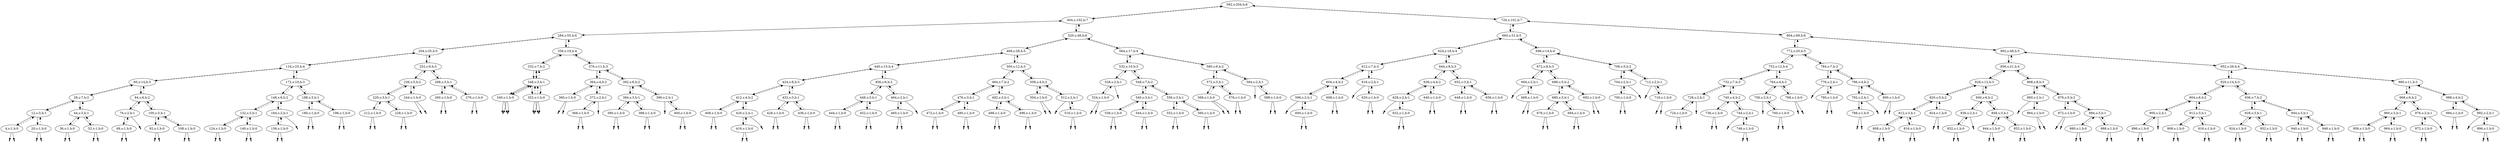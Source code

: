 digraph Blahblah{
{rank = same ; "592"};
nulll4 [shape=point];
4 -> nulll4;
4[label="4,s:1,h:0"];
4 -> 12[style=dashed];
nullr4 [shape=point];
4 -> nullr4;
12 -> 4;
12[label="12,s:3,h:1"];
12 -> 28[style=dashed];
nulll20 [shape=point];
20 -> nulll20;
20[label="20,s:1,h:0"];
20 -> 12[style=dashed];
nullr20 [shape=point];
20 -> nullr20;
12 -> 20;
28 -> 12;
28[label="28,s:7,h:2"];
28 -> 60[style=dashed];
nulll36 [shape=point];
36 -> nulll36;
36[label="36,s:1,h:0"];
36 -> 44[style=dashed];
nullr36 [shape=point];
36 -> nullr36;
44 -> 36;
44[label="44,s:3,h:1"];
44 -> 28[style=dashed];
nulll52 [shape=point];
52 -> nulll52;
52[label="52,s:1,h:0"];
52 -> 44[style=dashed];
nullr52 [shape=point];
52 -> nullr52;
44 -> 52;
28 -> 44;
60 -> 28;
60[label="60,s:14,h:3"];
60 -> 116[style=dashed];
nulll68 [shape=point];
68 -> nulll68;
68[label="68,s:1,h:0"];
68 -> 76[style=dashed];
nullr68 [shape=point];
68 -> nullr68;
76 -> 68;
76[label="76,s:2,h:1"];
76 -> 84[style=dashed];
nullr76 [shape=point];
76 -> nullr76;
84 -> 76;
84[label="84,s:6,h:2"];
84 -> 60[style=dashed];
nulll92 [shape=point];
92 -> nulll92;
92[label="92,s:1,h:0"];
92 -> 100[style=dashed];
nullr92 [shape=point];
92 -> nullr92;
100 -> 92;
100[label="100,s:3,h:1"];
100 -> 84[style=dashed];
nulll108 [shape=point];
108 -> nulll108;
108[label="108,s:1,h:0"];
108 -> 100[style=dashed];
nullr108 [shape=point];
108 -> nullr108;
100 -> 108;
84 -> 100;
60 -> 84;
116 -> 60;
116[label="116,s:25,h:4"];
116 -> 204[style=dashed];
nulll124 [shape=point];
124 -> nulll124;
124[label="124,s:1,h:0"];
124 -> 132[style=dashed];
nullr124 [shape=point];
124 -> nullr124;
132 -> 124;
132[label="132,s:3,h:1"];
132 -> 148[style=dashed];
nulll140 [shape=point];
140 -> nulll140;
140[label="140,s:1,h:0"];
140 -> 132[style=dashed];
nullr140 [shape=point];
140 -> nullr140;
132 -> 140;
148 -> 132;
148[label="148,s:6,h:2"];
148 -> 172[style=dashed];
nulll156 [shape=point];
156 -> nulll156;
156[label="156,s:1,h:0"];
156 -> 164[style=dashed];
nullr156 [shape=point];
156 -> nullr156;
164 -> 156;
164[label="164,s:2,h:1"];
164 -> 148[style=dashed];
nullr164 [shape=point];
164 -> nullr164;
148 -> 164;
172 -> 148;
172[label="172,s:10,h:3"];
172 -> 116[style=dashed];
nulll180 [shape=point];
180 -> nulll180;
180[label="180,s:1,h:0"];
180 -> 188[style=dashed];
nullr180 [shape=point];
180 -> nullr180;
188 -> 180;
188[label="188,s:3,h:1"];
188 -> 172[style=dashed];
nulll196 [shape=point];
196 -> nulll196;
196[label="196,s:1,h:0"];
196 -> 188[style=dashed];
nullr196 [shape=point];
196 -> nullr196;
188 -> 196;
172 -> 188;
116 -> 172;
204 -> 116;
204[label="204,s:35,h:5"];
204 -> 284[style=dashed];
nulll212 [shape=point];
212 -> nulll212;
212[label="212,s:1,h:0"];
212 -> 220[style=dashed];
nullr212 [shape=point];
212 -> nullr212;
220 -> 212;
220[label="220,s:3,h:1"];
220 -> 236[style=dashed];
nulll228 [shape=point];
228 -> nulll228;
228[label="228,s:1,h:0"];
228 -> 220[style=dashed];
nullr228 [shape=point];
228 -> nullr228;
220 -> 228;
236 -> 220;
236[label="236,s:5,h:2"];
236 -> 252[style=dashed];
nulll244 [shape=point];
244 -> nulll244;
244[label="244,s:1,h:0"];
244 -> 236[style=dashed];
nullr244 [shape=point];
244 -> nullr244;
236 -> 244;
252 -> 236;
252[label="252,s:9,h:3"];
252 -> 204[style=dashed];
nulll260 [shape=point];
260 -> nulll260;
260[label="260,s:1,h:0"];
260 -> 268[style=dashed];
nullr260 [shape=point];
260 -> nullr260;
268 -> 260;
268[label="268,s:3,h:1"];
268 -> 252[style=dashed];
nulll276 [shape=point];
276 -> nulll276;
276[label="276,s:1,h:0"];
276 -> 268[style=dashed];
nullr276 [shape=point];
276 -> nullr276;
268 -> 276;
252 -> 268;
204 -> 252;
284 -> 204;
284[label="284,s:55,h:6"];
284 -> 404[style=dashed];
nulll340 [shape=point];
340 -> nulll340;
340[label="340,s:1,h:0"];
340 -> 348[style=dashed];
nullr340 [shape=point];
340 -> nullr340;
348 -> 340;
348[label="348,s:3,h:1"];
348 -> 332[style=dashed];
nulll352 [shape=point];
352 -> nulll352;
352[label="352,s:1,h:0"];
352 -> 348[style=dashed];
nullr352 [shape=point];
352 -> nullr352;
348 -> 352;
332 -> 348;
332[label="332,s:7,h:2"];
332 -> 356[style=dashed];
nulll340 [shape=point];
340 -> nulll340;
340[label="340,s:1,h:0"];
340 -> 348[style=dashed];
nullr340 [shape=point];
340 -> nullr340;
348 -> 340;
348[label="348,s:3,h:1"];
348 -> 332[style=dashed];
nulll352 [shape=point];
352 -> nulll352;
352[label="352,s:1,h:0"];
352 -> 348[style=dashed];
nullr352 [shape=point];
352 -> nullr352;
348 -> 352;
332 -> 348;
356 -> 332;
356[label="356,s:19,h:4"];
356 -> 284[style=dashed];
nulll360 [shape=point];
360 -> nulll360;
360[label="360,s:1,h:0"];
360 -> 364[style=dashed];
nullr360 [shape=point];
360 -> nullr360;
364 -> 360;
364[label="364,s:4,h:2"];
364 -> 376[style=dashed];
nulll368 [shape=point];
368 -> nulll368;
368[label="368,s:1,h:0"];
368 -> 372[style=dashed];
nullr368 [shape=point];
368 -> nullr368;
372 -> 368;
372[label="372,s:2,h:1"];
372 -> 364[style=dashed];
nullr372 [shape=point];
372 -> nullr372;
364 -> 372;
376 -> 364;
376[label="376,s:11,h:3"];
376 -> 356[style=dashed];
nulll380 [shape=point];
380 -> nulll380;
380[label="380,s:1,h:0"];
380 -> 384[style=dashed];
nullr380 [shape=point];
380 -> nullr380;
384 -> 380;
384[label="384,s:3,h:1"];
384 -> 392[style=dashed];
nulll388 [shape=point];
388 -> nulll388;
388[label="388,s:1,h:0"];
388 -> 384[style=dashed];
nullr388 [shape=point];
388 -> nullr388;
384 -> 388;
392 -> 384;
392[label="392,s:6,h:2"];
392 -> 376[style=dashed];
nulll396 [shape=point];
396 -> nulll396;
396[label="396,s:2,h:1"];
396 -> 392[style=dashed];
nulll400 [shape=point];
400 -> nulll400;
400[label="400,s:1,h:0"];
400 -> 396[style=dashed];
nullr400 [shape=point];
400 -> nullr400;
396 -> 400;
392 -> 396;
376 -> 392;
356 -> 376;
284 -> 356;
404 -> 284;
404[label="404,s:102,h:7"];
404 -> 592[style=dashed];
nulll408 [shape=point];
408 -> nulll408;
408[label="408,s:1,h:0"];
408 -> 412[style=dashed];
nullr408 [shape=point];
408 -> nullr408;
412 -> 408;
412[label="412,s:4,h:2"];
412 -> 424[style=dashed];
nulll416 [shape=point];
416 -> nulll416;
416[label="416,s:1,h:0"];
416 -> 420[style=dashed];
nullr416 [shape=point];
416 -> nullr416;
420 -> 416;
420[label="420,s:2,h:1"];
420 -> 412[style=dashed];
nullr420 [shape=point];
420 -> nullr420;
412 -> 420;
424 -> 412;
424[label="424,s:8,h:3"];
424 -> 440[style=dashed];
nulll428 [shape=point];
428 -> nulll428;
428[label="428,s:1,h:0"];
428 -> 432[style=dashed];
nullr428 [shape=point];
428 -> nullr428;
432 -> 428;
432[label="432,s:3,h:1"];
432 -> 424[style=dashed];
nulll436 [shape=point];
436 -> nulll436;
436[label="436,s:1,h:0"];
436 -> 432[style=dashed];
nullr436 [shape=point];
436 -> nullr436;
432 -> 436;
424 -> 432;
440 -> 424;
440[label="440,s:15,h:4"];
440 -> 468[style=dashed];
nulll444 [shape=point];
444 -> nulll444;
444[label="444,s:1,h:0"];
444 -> 448[style=dashed];
nullr444 [shape=point];
444 -> nullr444;
448 -> 444;
448[label="448,s:3,h:1"];
448 -> 456[style=dashed];
nulll452 [shape=point];
452 -> nulll452;
452[label="452,s:1,h:0"];
452 -> 448[style=dashed];
nullr452 [shape=point];
452 -> nullr452;
448 -> 452;
456 -> 448;
456[label="456,s:6,h:2"];
456 -> 440[style=dashed];
nulll460 [shape=point];
460 -> nulll460;
460[label="460,s:1,h:0"];
460 -> 464[style=dashed];
nullr460 [shape=point];
460 -> nullr460;
464 -> 460;
464[label="464,s:2,h:1"];
464 -> 456[style=dashed];
nullr464 [shape=point];
464 -> nullr464;
456 -> 464;
440 -> 456;
468 -> 440;
468[label="468,s:28,h:5"];
468 -> 520[style=dashed];
nulll472 [shape=point];
472 -> nulll472;
472[label="472,s:1,h:0"];
472 -> 476[style=dashed];
nullr472 [shape=point];
472 -> nullr472;
476 -> 472;
476[label="476,s:3,h:1"];
476 -> 484[style=dashed];
nulll480 [shape=point];
480 -> nulll480;
480[label="480,s:1,h:0"];
480 -> 476[style=dashed];
nullr480 [shape=point];
480 -> nullr480;
476 -> 480;
484 -> 476;
484[label="484,s:7,h:2"];
484 -> 500[style=dashed];
nulll488 [shape=point];
488 -> nulll488;
488[label="488,s:1,h:0"];
488 -> 492[style=dashed];
nullr488 [shape=point];
488 -> nullr488;
492 -> 488;
492[label="492,s:3,h:1"];
492 -> 484[style=dashed];
nulll496 [shape=point];
496 -> nulll496;
496[label="496,s:1,h:0"];
496 -> 492[style=dashed];
nullr496 [shape=point];
496 -> nullr496;
492 -> 496;
484 -> 492;
500 -> 484;
500[label="500,s:12,h:3"];
500 -> 468[style=dashed];
nulll504 [shape=point];
504 -> nulll504;
504[label="504,s:1,h:0"];
504 -> 508[style=dashed];
nullr504 [shape=point];
504 -> nullr504;
508 -> 504;
508[label="508,s:4,h:2"];
508 -> 500[style=dashed];
nulll512 [shape=point];
512 -> nulll512;
512[label="512,s:2,h:1"];
512 -> 508[style=dashed];
nulll516 [shape=point];
516 -> nulll516;
516[label="516,s:1,h:0"];
516 -> 512[style=dashed];
nullr516 [shape=point];
516 -> nullr516;
512 -> 516;
508 -> 512;
500 -> 508;
468 -> 500;
520 -> 468;
520[label="520,s:46,h:6"];
520 -> 404[style=dashed];
nulll524 [shape=point];
524 -> nulll524;
524[label="524,s:1,h:0"];
524 -> 528[style=dashed];
nullr524 [shape=point];
524 -> nullr524;
528 -> 524;
528[label="528,s:2,h:1"];
528 -> 532[style=dashed];
nullr528 [shape=point];
528 -> nullr528;
532 -> 528;
532[label="532,s:10,h:3"];
532 -> 564[style=dashed];
nulll536 [shape=point];
536 -> nulll536;
536[label="536,s:1,h:0"];
536 -> 540[style=dashed];
nullr536 [shape=point];
536 -> nullr536;
540 -> 536;
540[label="540,s:3,h:1"];
540 -> 548[style=dashed];
nulll544 [shape=point];
544 -> nulll544;
544[label="544,s:1,h:0"];
544 -> 540[style=dashed];
nullr544 [shape=point];
544 -> nullr544;
540 -> 544;
548 -> 540;
548[label="548,s:7,h:2"];
548 -> 532[style=dashed];
nulll552 [shape=point];
552 -> nulll552;
552[label="552,s:1,h:0"];
552 -> 556[style=dashed];
nullr552 [shape=point];
552 -> nullr552;
556 -> 552;
556[label="556,s:3,h:1"];
556 -> 548[style=dashed];
nulll560 [shape=point];
560 -> nulll560;
560[label="560,s:1,h:0"];
560 -> 556[style=dashed];
nullr560 [shape=point];
560 -> nullr560;
556 -> 560;
548 -> 556;
532 -> 548;
564 -> 532;
564[label="564,s:17,h:4"];
564 -> 520[style=dashed];
nulll568 [shape=point];
568 -> nulll568;
568[label="568,s:1,h:0"];
568 -> 572[style=dashed];
nullr568 [shape=point];
568 -> nullr568;
572 -> 568;
572[label="572,s:3,h:1"];
572 -> 580[style=dashed];
nulll576 [shape=point];
576 -> nulll576;
576[label="576,s:1,h:0"];
576 -> 572[style=dashed];
nullr576 [shape=point];
576 -> nullr576;
572 -> 576;
580 -> 572;
580[label="580,s:6,h:2"];
580 -> 564[style=dashed];
nulll584 [shape=point];
584 -> nulll584;
584[label="584,s:2,h:1"];
584 -> 580[style=dashed];
nulll588 [shape=point];
588 -> nulll588;
588[label="588,s:1,h:0"];
588 -> 584[style=dashed];
nullr588 [shape=point];
588 -> nullr588;
584 -> 588;
580 -> 584;
564 -> 580;
520 -> 564;
404 -> 520;
592 -> 404;
592[label="592,s:204,h:8"];
nulll596 [shape=point];
596 -> nulll596;
596[label="596,s:2,h:1"];
596 -> 604[style=dashed];
nulll600 [shape=point];
600 -> nulll600;
600[label="600,s:1,h:0"];
600 -> 596[style=dashed];
nullr600 [shape=point];
600 -> nullr600;
596 -> 600;
604 -> 596;
604[label="604,s:4,h:2"];
604 -> 612[style=dashed];
nulll608 [shape=point];
608 -> nulll608;
608[label="608,s:1,h:0"];
608 -> 604[style=dashed];
nullr608 [shape=point];
608 -> nullr608;
604 -> 608;
612 -> 604;
612[label="612,s:7,h:3"];
612 -> 624[style=dashed];
nulll616 [shape=point];
616 -> nulll616;
616[label="616,s:2,h:1"];
616 -> 612[style=dashed];
nulll620 [shape=point];
620 -> nulll620;
620[label="620,s:1,h:0"];
620 -> 616[style=dashed];
nullr620 [shape=point];
620 -> nullr620;
616 -> 620;
612 -> 616;
624 -> 612;
624[label="624,s:16,h:4"];
624 -> 660[style=dashed];
nulll628 [shape=point];
628 -> nulll628;
628[label="628,s:2,h:1"];
628 -> 636[style=dashed];
nulll632 [shape=point];
632 -> nulll632;
632[label="632,s:1,h:0"];
632 -> 628[style=dashed];
nullr632 [shape=point];
632 -> nullr632;
628 -> 632;
636 -> 628;
636[label="636,s:4,h:2"];
636 -> 644[style=dashed];
nulll640 [shape=point];
640 -> nulll640;
640[label="640,s:1,h:0"];
640 -> 636[style=dashed];
nullr640 [shape=point];
640 -> nullr640;
636 -> 640;
644 -> 636;
644[label="644,s:8,h:3"];
644 -> 624[style=dashed];
nulll648 [shape=point];
648 -> nulll648;
648[label="648,s:1,h:0"];
648 -> 652[style=dashed];
nullr648 [shape=point];
648 -> nullr648;
652 -> 648;
652[label="652,s:3,h:1"];
652 -> 644[style=dashed];
nulll656 [shape=point];
656 -> nulll656;
656[label="656,s:1,h:0"];
656 -> 652[style=dashed];
nullr656 [shape=point];
656 -> nullr656;
652 -> 656;
644 -> 652;
624 -> 644;
660 -> 624;
660[label="660,s:31,h:5"];
660 -> 720[style=dashed];
nulll664 [shape=point];
664 -> nulll664;
664[label="664,s:2,h:1"];
664 -> 672[style=dashed];
nulll668 [shape=point];
668 -> nulll668;
668[label="668,s:1,h:0"];
668 -> 664[style=dashed];
nullr668 [shape=point];
668 -> nullr668;
664 -> 668;
672 -> 664;
672[label="672,s:8,h:3"];
672 -> 696[style=dashed];
nulll676 [shape=point];
676 -> nulll676;
676[label="676,s:1,h:0"];
676 -> 680[style=dashed];
nullr676 [shape=point];
676 -> nullr676;
680 -> 676;
680[label="680,s:3,h:1"];
680 -> 688[style=dashed];
nulll684 [shape=point];
684 -> nulll684;
684[label="684,s:1,h:0"];
684 -> 680[style=dashed];
nullr684 [shape=point];
684 -> nullr684;
680 -> 684;
688 -> 680;
688[label="688,s:5,h:2"];
688 -> 672[style=dashed];
nulll692 [shape=point];
692 -> nulll692;
692[label="692,s:1,h:0"];
692 -> 688[style=dashed];
nullr692 [shape=point];
692 -> nullr692;
688 -> 692;
672 -> 688;
696 -> 672;
696[label="696,s:14,h:4"];
696 -> 660[style=dashed];
nulll700 [shape=point];
700 -> nulll700;
700[label="700,s:1,h:0"];
700 -> 704[style=dashed];
nullr700 [shape=point];
700 -> nullr700;
704 -> 700;
704[label="704,s:2,h:1"];
704 -> 708[style=dashed];
nullr704 [shape=point];
704 -> nullr704;
708 -> 704;
708[label="708,s:5,h:2"];
708 -> 696[style=dashed];
nulll712 [shape=point];
712 -> nulll712;
712[label="712,s:2,h:1"];
712 -> 708[style=dashed];
nulll716 [shape=point];
716 -> nulll716;
716[label="716,s:1,h:0"];
716 -> 712[style=dashed];
nullr716 [shape=point];
716 -> nullr716;
712 -> 716;
708 -> 712;
696 -> 708;
660 -> 696;
720 -> 660;
720[label="720,s:101,h:7"];
720 -> 592[style=dashed];
nulll724 [shape=point];
724 -> nulll724;
724[label="724,s:1,h:0"];
724 -> 728[style=dashed];
nullr724 [shape=point];
724 -> nullr724;
728 -> 724;
728[label="728,s:2,h:1"];
728 -> 732[style=dashed];
nullr728 [shape=point];
728 -> nullr728;
732 -> 728;
732[label="732,s:7,h:3"];
732 -> 752[style=dashed];
nulll736 [shape=point];
736 -> nulll736;
736[label="736,s:1,h:0"];
736 -> 740[style=dashed];
nullr736 [shape=point];
736 -> nullr736;
740 -> 736;
740[label="740,s:4,h:2"];
740 -> 732[style=dashed];
nulll744 [shape=point];
744 -> nulll744;
744[label="744,s:2,h:1"];
744 -> 740[style=dashed];
nulll748 [shape=point];
748 -> nulll748;
748[label="748,s:1,h:0"];
748 -> 744[style=dashed];
nullr748 [shape=point];
748 -> nullr748;
744 -> 748;
740 -> 744;
732 -> 740;
752 -> 732;
752[label="752,s:12,h:4"];
752 -> 772[style=dashed];
nulll756 [shape=point];
756 -> nulll756;
756[label="756,s:2,h:1"];
756 -> 764[style=dashed];
nulll760 [shape=point];
760 -> nulll760;
760[label="760,s:1,h:0"];
760 -> 756[style=dashed];
nullr760 [shape=point];
760 -> nullr760;
756 -> 760;
764 -> 756;
764[label="764,s:4,h:2"];
764 -> 752[style=dashed];
nulll768 [shape=point];
768 -> nulll768;
768[label="768,s:1,h:0"];
768 -> 764[style=dashed];
nullr768 [shape=point];
768 -> nullr768;
764 -> 768;
752 -> 764;
772 -> 752;
772[label="772,s:20,h:5"];
772 -> 804[style=dashed];
nulll776 [shape=point];
776 -> nulll776;
776[label="776,s:2,h:1"];
776 -> 784[style=dashed];
nulll780 [shape=point];
780 -> nulll780;
780[label="780,s:1,h:0"];
780 -> 776[style=dashed];
nullr780 [shape=point];
780 -> nullr780;
776 -> 780;
784 -> 776;
784[label="784,s:7,h:3"];
784 -> 772[style=dashed];
nulll788 [shape=point];
788 -> nulll788;
788[label="788,s:1,h:0"];
788 -> 792[style=dashed];
nullr788 [shape=point];
788 -> nullr788;
792 -> 788;
792[label="792,s:2,h:1"];
792 -> 796[style=dashed];
nullr792 [shape=point];
792 -> nullr792;
796 -> 792;
796[label="796,s:4,h:2"];
796 -> 784[style=dashed];
nulll800 [shape=point];
800 -> nulll800;
800[label="800,s:1,h:0"];
800 -> 796[style=dashed];
nullr800 [shape=point];
800 -> nullr800;
796 -> 800;
784 -> 796;
772 -> 784;
804 -> 772;
804[label="804,s:69,h:6"];
804 -> 720[style=dashed];
nulll808 [shape=point];
808 -> nulll808;
808[label="808,s:1,h:0"];
808 -> 812[style=dashed];
nullr808 [shape=point];
808 -> nullr808;
812 -> 808;
812[label="812,s:3,h:1"];
812 -> 820[style=dashed];
nulll816 [shape=point];
816 -> nulll816;
816[label="816,s:1,h:0"];
816 -> 812[style=dashed];
nullr816 [shape=point];
816 -> nullr816;
812 -> 816;
820 -> 812;
820[label="820,s:5,h:2"];
820 -> 828[style=dashed];
nulll824 [shape=point];
824 -> nulll824;
824[label="824,s:1,h:0"];
824 -> 820[style=dashed];
nullr824 [shape=point];
824 -> nullr824;
820 -> 824;
828 -> 820;
828[label="828,s:12,h:3"];
828 -> 856[style=dashed];
nulll832 [shape=point];
832 -> nulll832;
832[label="832,s:1,h:0"];
832 -> 836[style=dashed];
nullr832 [shape=point];
832 -> nullr832;
836 -> 832;
836[label="836,s:2,h:1"];
836 -> 840[style=dashed];
nullr836 [shape=point];
836 -> nullr836;
840 -> 836;
840[label="840,s:6,h:2"];
840 -> 828[style=dashed];
nulll844 [shape=point];
844 -> nulll844;
844[label="844,s:1,h:0"];
844 -> 848[style=dashed];
nullr844 [shape=point];
844 -> nullr844;
848 -> 844;
848[label="848,s:3,h:1"];
848 -> 840[style=dashed];
nulll852 [shape=point];
852 -> nulll852;
852[label="852,s:1,h:0"];
852 -> 848[style=dashed];
nullr852 [shape=point];
852 -> nullr852;
848 -> 852;
840 -> 848;
828 -> 840;
856 -> 828;
856[label="856,s:21,h:4"];
856 -> 892[style=dashed];
nulll860 [shape=point];
860 -> nulll860;
860[label="860,s:2,h:1"];
860 -> 868[style=dashed];
nulll864 [shape=point];
864 -> nulll864;
864[label="864,s:1,h:0"];
864 -> 860[style=dashed];
nullr864 [shape=point];
864 -> nullr864;
860 -> 864;
868 -> 860;
868[label="868,s:8,h:3"];
868 -> 856[style=dashed];
nulll872 [shape=point];
872 -> nulll872;
872[label="872,s:1,h:0"];
872 -> 876[style=dashed];
nullr872 [shape=point];
872 -> nullr872;
876 -> 872;
876[label="876,s:5,h:2"];
876 -> 868[style=dashed];
nulll880 [shape=point];
880 -> nulll880;
880[label="880,s:1,h:0"];
880 -> 884[style=dashed];
nullr880 [shape=point];
880 -> nullr880;
884 -> 880;
884[label="884,s:3,h:1"];
884 -> 876[style=dashed];
nulll888 [shape=point];
888 -> nulll888;
888[label="888,s:1,h:0"];
888 -> 884[style=dashed];
nullr888 [shape=point];
888 -> nullr888;
884 -> 888;
876 -> 884;
868 -> 876;
856 -> 868;
892 -> 856;
892[label="892,s:48,h:5"];
892 -> 804[style=dashed];
nulll896 [shape=point];
896 -> nulll896;
896[label="896,s:1,h:0"];
896 -> 900[style=dashed];
nullr896 [shape=point];
896 -> nullr896;
900 -> 896;
900[label="900,s:2,h:1"];
900 -> 904[style=dashed];
nullr900 [shape=point];
900 -> nullr900;
904 -> 900;
904[label="904,s:6,h:2"];
904 -> 920[style=dashed];
nulll908 [shape=point];
908 -> nulll908;
908[label="908,s:1,h:0"];
908 -> 912[style=dashed];
nullr908 [shape=point];
908 -> nullr908;
912 -> 908;
912[label="912,s:3,h:1"];
912 -> 904[style=dashed];
nulll916 [shape=point];
916 -> nulll916;
916[label="916,s:1,h:0"];
916 -> 912[style=dashed];
nullr916 [shape=point];
916 -> nullr916;
912 -> 916;
904 -> 912;
920 -> 904;
920[label="920,s:14,h:3"];
920 -> 952[style=dashed];
nulll924 [shape=point];
924 -> nulll924;
924[label="924,s:1,h:0"];
924 -> 928[style=dashed];
nullr924 [shape=point];
924 -> nullr924;
928 -> 924;
928[label="928,s:3,h:1"];
928 -> 936[style=dashed];
nulll932 [shape=point];
932 -> nulll932;
932[label="932,s:1,h:0"];
932 -> 928[style=dashed];
nullr932 [shape=point];
932 -> nullr932;
928 -> 932;
936 -> 928;
936[label="936,s:7,h:2"];
936 -> 920[style=dashed];
nulll940 [shape=point];
940 -> nulll940;
940[label="940,s:1,h:0"];
940 -> 944[style=dashed];
nullr940 [shape=point];
940 -> nullr940;
944 -> 940;
944[label="944,s:3,h:1"];
944 -> 936[style=dashed];
nulll948 [shape=point];
948 -> nulll948;
948[label="948,s:1,h:0"];
948 -> 944[style=dashed];
nullr948 [shape=point];
948 -> nullr948;
944 -> 948;
936 -> 944;
920 -> 936;
952 -> 920;
952[label="952,s:26,h:4"];
952 -> 892[style=dashed];
nulll956 [shape=point];
956 -> nulll956;
956[label="956,s:1,h:0"];
956 -> 960[style=dashed];
nullr956 [shape=point];
956 -> nullr956;
960 -> 956;
960[label="960,s:3,h:1"];
960 -> 968[style=dashed];
nulll964 [shape=point];
964 -> nulll964;
964[label="964,s:1,h:0"];
964 -> 960[style=dashed];
nullr964 [shape=point];
964 -> nullr964;
960 -> 964;
968 -> 960;
968[label="968,s:6,h:2"];
968 -> 980[style=dashed];
nulll972 [shape=point];
972 -> nulll972;
972[label="972,s:1,h:0"];
972 -> 976[style=dashed];
nullr972 [shape=point];
972 -> nullr972;
976 -> 972;
976[label="976,s:2,h:1"];
976 -> 968[style=dashed];
nullr976 [shape=point];
976 -> nullr976;
968 -> 976;
980 -> 968;
980[label="980,s:11,h:3"];
980 -> 952[style=dashed];
nulll984 [shape=point];
984 -> nulll984;
984[label="984,s:1,h:0"];
984 -> 988[style=dashed];
nullr984 [shape=point];
984 -> nullr984;
988 -> 984;
988[label="988,s:4,h:2"];
988 -> 980[style=dashed];
nulll992 [shape=point];
992 -> nulll992;
992[label="992,s:2,h:1"];
992 -> 988[style=dashed];
nulll996 [shape=point];
996 -> nulll996;
996[label="996,s:1,h:0"];
996 -> 992[style=dashed];
nullr996 [shape=point];
996 -> nullr996;
992 -> 996;
988 -> 992;
980 -> 988;
952 -> 980;
892 -> 952;
804 -> 892;
720 -> 804;
592 -> 720;
}